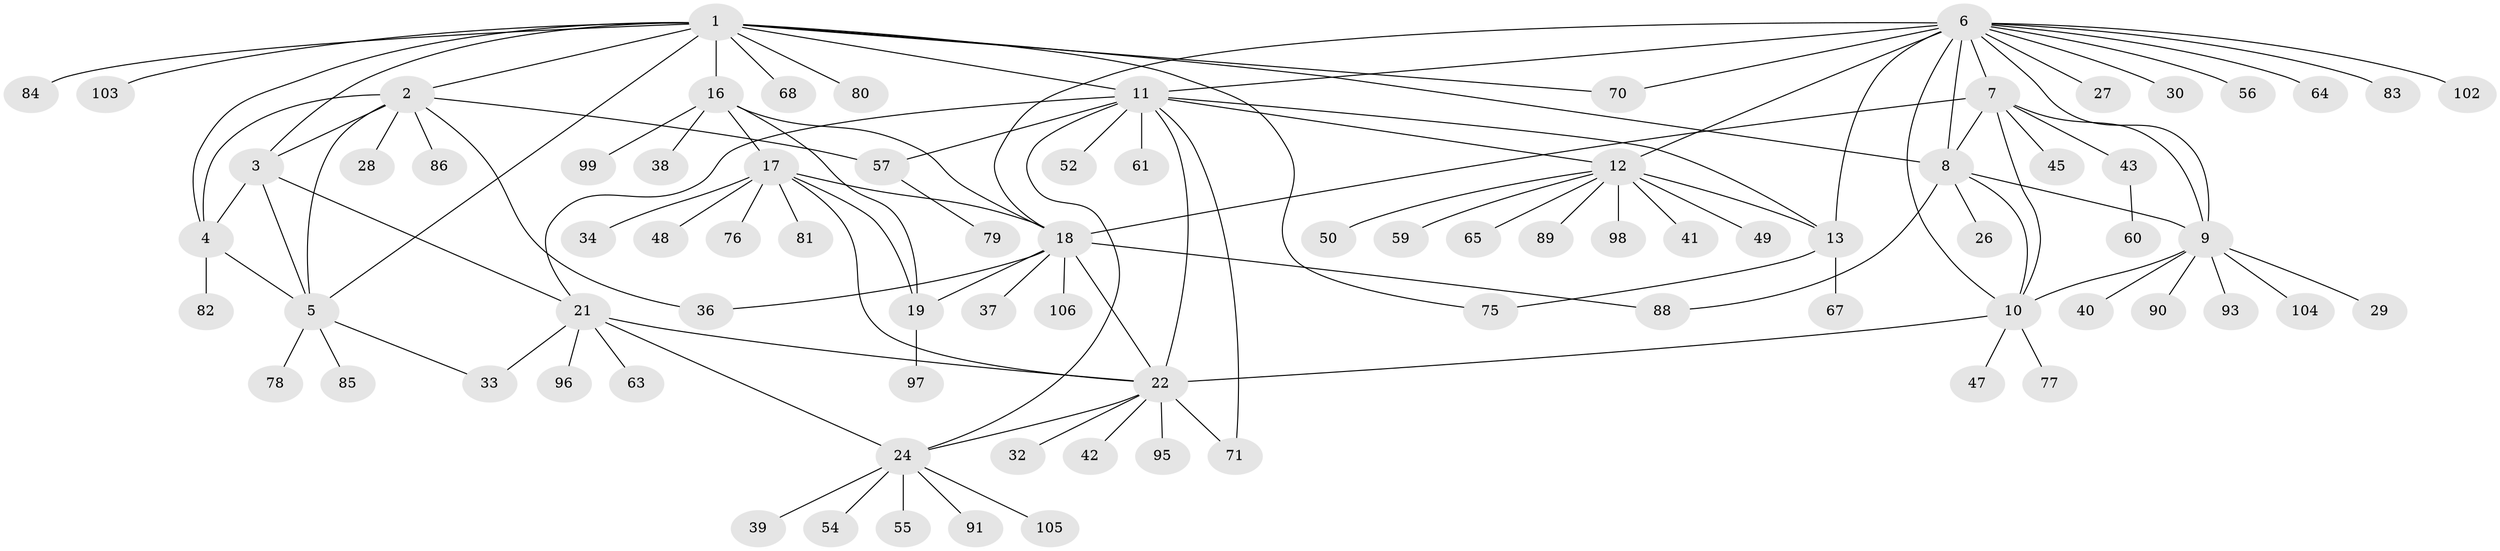 // original degree distribution, {14: 0.009433962264150943, 9: 0.018867924528301886, 6: 0.02830188679245283, 5: 0.018867924528301886, 7: 0.0660377358490566, 8: 0.04716981132075472, 10: 0.009433962264150943, 11: 0.02830188679245283, 4: 0.009433962264150943, 2: 0.16037735849056603, 1: 0.5849056603773585, 3: 0.018867924528301886}
// Generated by graph-tools (version 1.1) at 2025/11/02/27/25 16:11:33]
// undirected, 83 vertices, 117 edges
graph export_dot {
graph [start="1"]
  node [color=gray90,style=filled];
  1 [super="+51"];
  2 [super="+94"];
  3 [super="+92"];
  4;
  5 [super="+74"];
  6 [super="+15"];
  7 [super="+62"];
  8 [super="+101"];
  9 [super="+35"];
  10 [super="+73"];
  11 [super="+25"];
  12 [super="+14"];
  13 [super="+87"];
  16;
  17 [super="+20"];
  18 [super="+100"];
  19;
  21 [super="+23"];
  22 [super="+31"];
  24 [super="+53"];
  26 [super="+72"];
  27;
  28;
  29 [super="+44"];
  30;
  32;
  33;
  34;
  36 [super="+58"];
  37;
  38;
  39 [super="+46"];
  40;
  41;
  42;
  43;
  45;
  47;
  48;
  49;
  50;
  52;
  54;
  55;
  56;
  57 [super="+66"];
  59;
  60;
  61;
  63;
  64;
  65 [super="+69"];
  67;
  68;
  70;
  71;
  75;
  76;
  77;
  78;
  79;
  80;
  81;
  82;
  83;
  84;
  85;
  86;
  88;
  89;
  90;
  91;
  93;
  95;
  96;
  97;
  98;
  99;
  102;
  103;
  104;
  105;
  106;
  1 -- 2;
  1 -- 3;
  1 -- 4;
  1 -- 5;
  1 -- 8;
  1 -- 11;
  1 -- 16;
  1 -- 68;
  1 -- 70;
  1 -- 75;
  1 -- 80;
  1 -- 84;
  1 -- 103;
  2 -- 3;
  2 -- 4;
  2 -- 5;
  2 -- 28;
  2 -- 36;
  2 -- 57;
  2 -- 86;
  3 -- 4;
  3 -- 5;
  3 -- 21;
  4 -- 5;
  4 -- 82;
  5 -- 33;
  5 -- 85;
  5 -- 78;
  6 -- 7;
  6 -- 8;
  6 -- 9;
  6 -- 10;
  6 -- 56;
  6 -- 70;
  6 -- 64;
  6 -- 102;
  6 -- 11;
  6 -- 12 [weight=2];
  6 -- 13;
  6 -- 18;
  6 -- 83;
  6 -- 27;
  6 -- 30;
  7 -- 8;
  7 -- 9;
  7 -- 10;
  7 -- 18;
  7 -- 43;
  7 -- 45;
  8 -- 9;
  8 -- 10;
  8 -- 26;
  8 -- 88;
  9 -- 10;
  9 -- 29;
  9 -- 40;
  9 -- 90;
  9 -- 93;
  9 -- 104;
  10 -- 22;
  10 -- 47;
  10 -- 77;
  11 -- 12 [weight=2];
  11 -- 13;
  11 -- 57;
  11 -- 71;
  11 -- 52;
  11 -- 21 [weight=2];
  11 -- 22;
  11 -- 24;
  11 -- 61;
  12 -- 13 [weight=2];
  12 -- 59;
  12 -- 65;
  12 -- 98;
  12 -- 41;
  12 -- 49;
  12 -- 50;
  12 -- 89;
  13 -- 67;
  13 -- 75;
  16 -- 17 [weight=2];
  16 -- 18;
  16 -- 19;
  16 -- 38;
  16 -- 99;
  17 -- 18 [weight=2];
  17 -- 19 [weight=2];
  17 -- 22;
  17 -- 34;
  17 -- 48;
  17 -- 76;
  17 -- 81;
  18 -- 19;
  18 -- 37;
  18 -- 88;
  18 -- 106;
  18 -- 22;
  18 -- 36;
  19 -- 97;
  21 -- 22 [weight=2];
  21 -- 24 [weight=2];
  21 -- 63;
  21 -- 96;
  21 -- 33;
  22 -- 24;
  22 -- 32;
  22 -- 42;
  22 -- 71;
  22 -- 95;
  24 -- 39;
  24 -- 54;
  24 -- 55;
  24 -- 105;
  24 -- 91;
  43 -- 60;
  57 -- 79;
}
